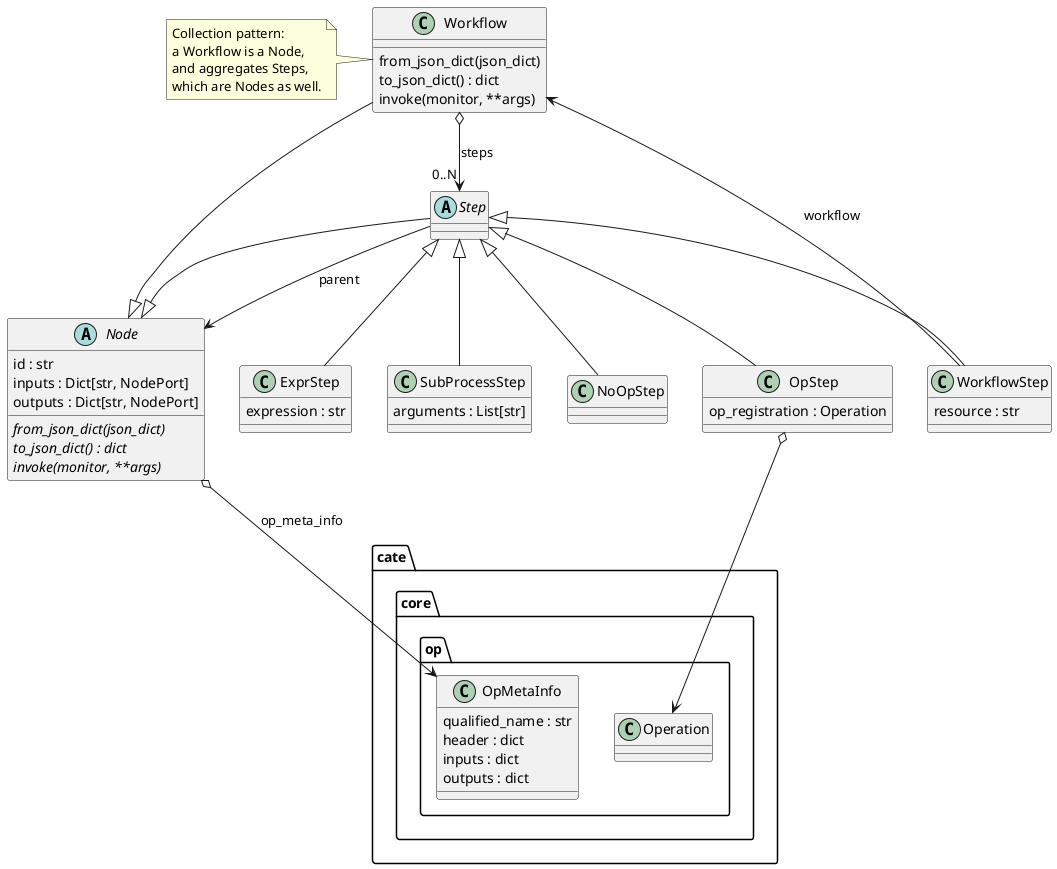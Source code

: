 @startuml

abstract Node {
    id : str
    inputs : Dict[str, NodePort]
    outputs : Dict[str, NodePort]
    {abstract} from_json_dict(json_dict)
    {abstract} to_json_dict() : dict
    {abstract} invoke(monitor, **args)
}

class Workflow extends Node {
    from_json_dict(json_dict)
    to_json_dict() : dict
    invoke(monitor, **args)
}

abstract class Step extends Node {
}

class WorkflowStep extends Step {
    resource : str
}

class OpStep extends Step {
    op_registration : Operation
}

class ExprStep extends Step {
    expression : str
}

class SubProcessStep extends Step {
    arguments : List[str]
}

class NoOpStep extends Step {
}

class cate.core.op.OpMetaInfo {
    qualified_name : str
    header : dict
    inputs : dict
    outputs : dict
}

WorkflowStep --> Workflow: workflow
OpStep o--> cate.core.op.Operation
Node o--> cate.core.op.OpMetaInfo: op_meta_info
Workflow o--> "0..N" Step: steps
Step --> Node : parent


note left of Workflow
Collection pattern:
a Workflow is a Node,
and aggregates Steps,
which are Nodes as well.
end note

@enduml